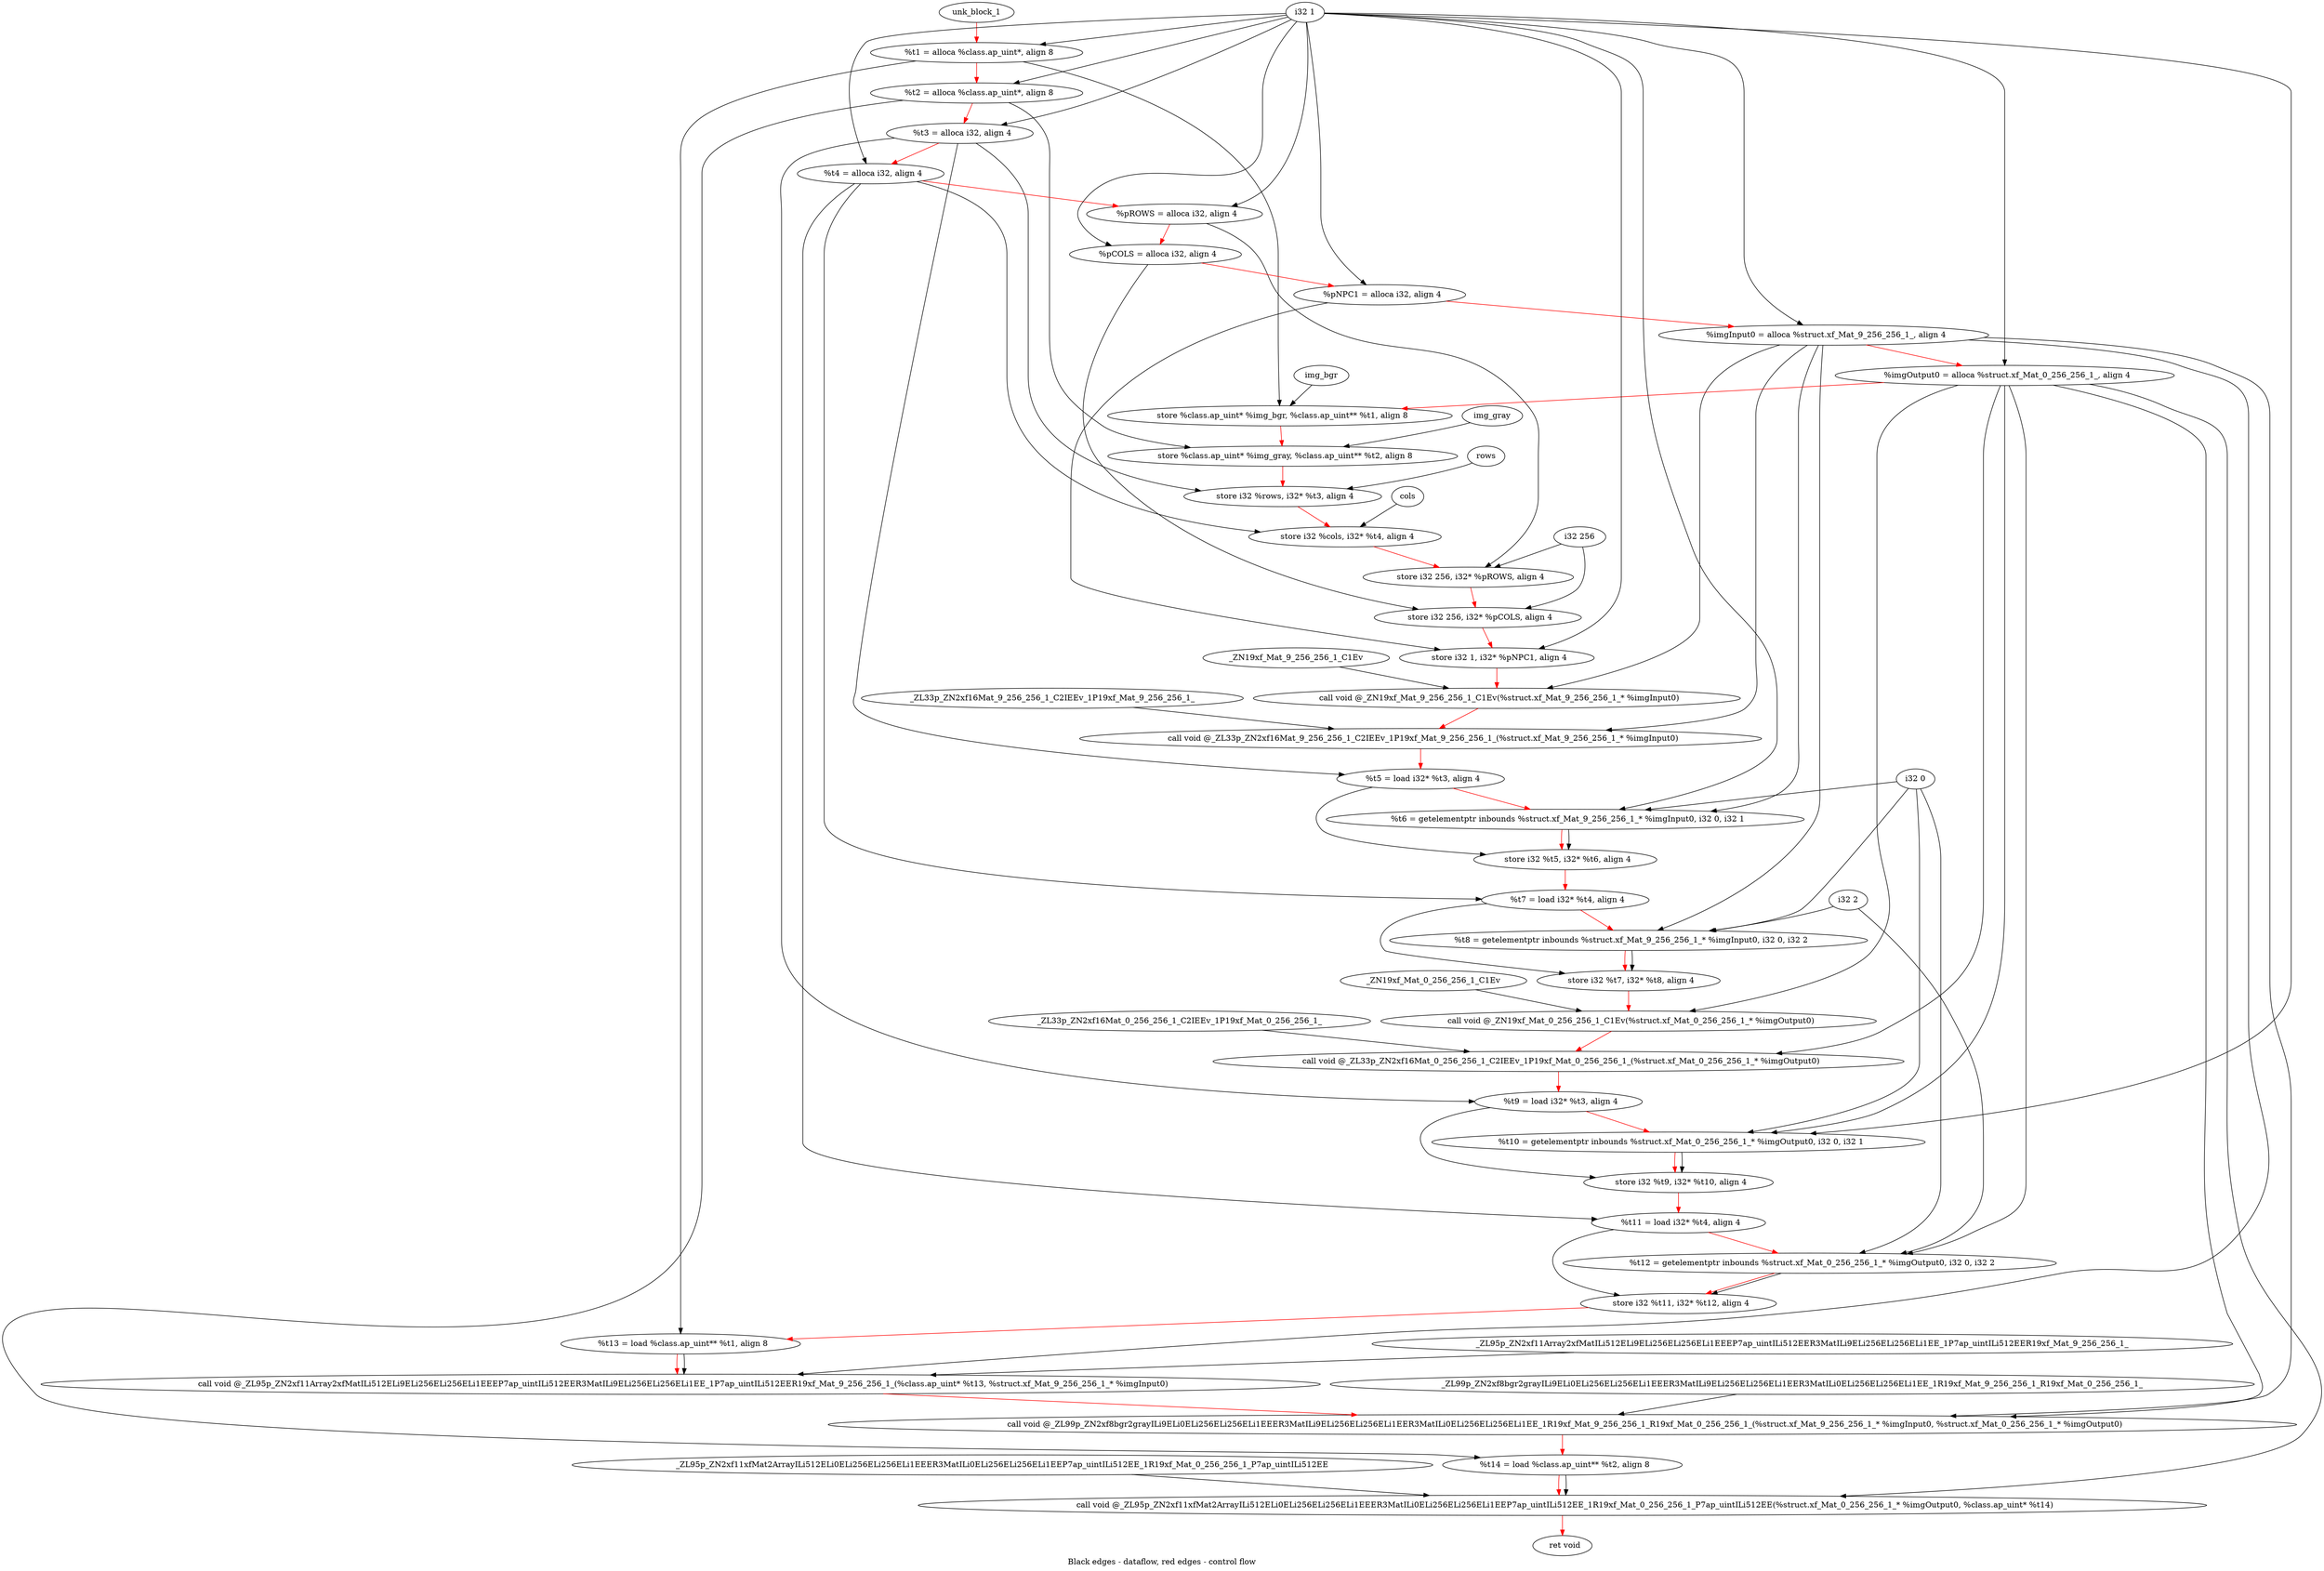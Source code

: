 digraph G {
compound=true
label="Black edges - dataflow, red edges - control flow"
"t1" [label="  %t1 = alloca %class.ap_uint*, align 8"]
"t2" [label="  %t2 = alloca %class.ap_uint*, align 8"]
"t3" [label="  %t3 = alloca i32, align 4"]
"t4" [label="  %t4 = alloca i32, align 4"]
"pROWS" [label="  %pROWS = alloca i32, align 4"]
"pCOLS" [label="  %pCOLS = alloca i32, align 4"]
"pNPC1" [label="  %pNPC1 = alloca i32, align 4"]
"imgInput0" [label="  %imgInput0 = alloca %struct.xf_Mat_9_256_256_1_, align 4"]
"imgOutput0" [label="  %imgOutput0 = alloca %struct.xf_Mat_0_256_256_1_, align 4"]
"_1" [label="  store %class.ap_uint* %img_bgr, %class.ap_uint** %t1, align 8"]
"_2" [label="  store %class.ap_uint* %img_gray, %class.ap_uint** %t2, align 8"]
"_3" [label="  store i32 %rows, i32* %t3, align 4"]
"_4" [label="  store i32 %cols, i32* %t4, align 4"]
"_5" [label="  store i32 256, i32* %pROWS, align 4"]
"_6" [label="  store i32 256, i32* %pCOLS, align 4"]
"_7" [label="  store i32 1, i32* %pNPC1, align 4"]
"_8" [label="  call void @_ZN19xf_Mat_9_256_256_1_C1Ev(%struct.xf_Mat_9_256_256_1_* %imgInput0)"]
"_9" [label="  call void @_ZL33p_ZN2xf16Mat_9_256_256_1_C2IEEv_1P19xf_Mat_9_256_256_1_(%struct.xf_Mat_9_256_256_1_* %imgInput0)"]
"t5" [label="  %t5 = load i32* %t3, align 4"]
"t6" [label="  %t6 = getelementptr inbounds %struct.xf_Mat_9_256_256_1_* %imgInput0, i32 0, i32 1"]
"_10" [label="  store i32 %t5, i32* %t6, align 4"]
"t7" [label="  %t7 = load i32* %t4, align 4"]
"t8" [label="  %t8 = getelementptr inbounds %struct.xf_Mat_9_256_256_1_* %imgInput0, i32 0, i32 2"]
"_11" [label="  store i32 %t7, i32* %t8, align 4"]
"_12" [label="  call void @_ZN19xf_Mat_0_256_256_1_C1Ev(%struct.xf_Mat_0_256_256_1_* %imgOutput0)"]
"_13" [label="  call void @_ZL33p_ZN2xf16Mat_0_256_256_1_C2IEEv_1P19xf_Mat_0_256_256_1_(%struct.xf_Mat_0_256_256_1_* %imgOutput0)"]
"t9" [label="  %t9 = load i32* %t3, align 4"]
"t10" [label="  %t10 = getelementptr inbounds %struct.xf_Mat_0_256_256_1_* %imgOutput0, i32 0, i32 1"]
"_14" [label="  store i32 %t9, i32* %t10, align 4"]
"t11" [label="  %t11 = load i32* %t4, align 4"]
"t12" [label="  %t12 = getelementptr inbounds %struct.xf_Mat_0_256_256_1_* %imgOutput0, i32 0, i32 2"]
"_15" [label="  store i32 %t11, i32* %t12, align 4"]
"t13" [label="  %t13 = load %class.ap_uint** %t1, align 8"]
"_16" [label="  call void @_ZL95p_ZN2xf11Array2xfMatILi512ELi9ELi256ELi256ELi1EEEP7ap_uintILi512EER3MatILi9ELi256ELi256ELi1EE_1P7ap_uintILi512EER19xf_Mat_9_256_256_1_(%class.ap_uint* %t13, %struct.xf_Mat_9_256_256_1_* %imgInput0)"]
"_17" [label="  call void @_ZL99p_ZN2xf8bgr2grayILi9ELi0ELi256ELi256ELi1EEER3MatILi9ELi256ELi256ELi1EER3MatILi0ELi256ELi256ELi1EE_1R19xf_Mat_9_256_256_1_R19xf_Mat_0_256_256_1_(%struct.xf_Mat_9_256_256_1_* %imgInput0, %struct.xf_Mat_0_256_256_1_* %imgOutput0)"]
"t14" [label="  %t14 = load %class.ap_uint** %t2, align 8"]
"_18" [label="  call void @_ZL95p_ZN2xf11xfMat2ArrayILi512ELi0ELi256ELi256ELi1EEER3MatILi0ELi256ELi256ELi1EEP7ap_uintILi512EE_1R19xf_Mat_0_256_256_1_P7ap_uintILi512EE(%struct.xf_Mat_0_256_256_1_* %imgOutput0, %class.ap_uint* %t14)"]
"_19" [label="  ret void"]
"unk_block_1" -> "t1"[color=red]
"i32 1" -> "t1"
"t1" -> "t2"[color=red weight=2]
"i32 1" -> "t2"
"t2" -> "t3"[color=red weight=2]
"i32 1" -> "t3"
"t3" -> "t4"[color=red weight=2]
"i32 1" -> "t4"
"t4" -> "pROWS"[color=red weight=2]
"i32 1" -> "pROWS"
"pROWS" -> "pCOLS"[color=red weight=2]
"i32 1" -> "pCOLS"
"pCOLS" -> "pNPC1"[color=red weight=2]
"i32 1" -> "pNPC1"
"pNPC1" -> "imgInput0"[color=red weight=2]
"i32 1" -> "imgInput0"
"imgInput0" -> "imgOutput0"[color=red weight=2]
"i32 1" -> "imgOutput0"
"imgOutput0" -> "_1"[color=red weight=2]
"img_bgr" -> "_1"
"t1" -> "_1"
"_1" -> "_2"[color=red weight=2]
"img_gray" -> "_2"
"t2" -> "_2"
"_2" -> "_3"[color=red weight=2]
"rows" -> "_3"
"t3" -> "_3"
"_3" -> "_4"[color=red weight=2]
"cols" -> "_4"
"t4" -> "_4"
"_4" -> "_5"[color=red weight=2]
"i32 256" -> "_5"
"pROWS" -> "_5"
"_5" -> "_6"[color=red weight=2]
"i32 256" -> "_6"
"pCOLS" -> "_6"
"_6" -> "_7"[color=red weight=2]
"i32 1" -> "_7"
"pNPC1" -> "_7"
"_7" -> "_8"[color=red weight=2]
"imgInput0" -> "_8"
"_ZN19xf_Mat_9_256_256_1_C1Ev" -> "_8"
"_8" -> "_9"[color=red weight=2]
"imgInput0" -> "_9"
"_ZL33p_ZN2xf16Mat_9_256_256_1_C2IEEv_1P19xf_Mat_9_256_256_1_" -> "_9"
"_9" -> "t5"[color=red weight=2]
"t3" -> "t5"
"t5" -> "t6"[color=red weight=2]
"imgInput0" -> "t6"
"i32 0" -> "t6"
"i32 1" -> "t6"
"t6" -> "_10"[color=red weight=2]
"t5" -> "_10"
"t6" -> "_10"
"_10" -> "t7"[color=red weight=2]
"t4" -> "t7"
"t7" -> "t8"[color=red weight=2]
"imgInput0" -> "t8"
"i32 0" -> "t8"
"i32 2" -> "t8"
"t8" -> "_11"[color=red weight=2]
"t7" -> "_11"
"t8" -> "_11"
"_11" -> "_12"[color=red weight=2]
"imgOutput0" -> "_12"
"_ZN19xf_Mat_0_256_256_1_C1Ev" -> "_12"
"_12" -> "_13"[color=red weight=2]
"imgOutput0" -> "_13"
"_ZL33p_ZN2xf16Mat_0_256_256_1_C2IEEv_1P19xf_Mat_0_256_256_1_" -> "_13"
"_13" -> "t9"[color=red weight=2]
"t3" -> "t9"
"t9" -> "t10"[color=red weight=2]
"imgOutput0" -> "t10"
"i32 0" -> "t10"
"i32 1" -> "t10"
"t10" -> "_14"[color=red weight=2]
"t9" -> "_14"
"t10" -> "_14"
"_14" -> "t11"[color=red weight=2]
"t4" -> "t11"
"t11" -> "t12"[color=red weight=2]
"imgOutput0" -> "t12"
"i32 0" -> "t12"
"i32 2" -> "t12"
"t12" -> "_15"[color=red weight=2]
"t11" -> "_15"
"t12" -> "_15"
"_15" -> "t13"[color=red weight=2]
"t1" -> "t13"
"t13" -> "_16"[color=red weight=2]
"t13" -> "_16"
"imgInput0" -> "_16"
"_ZL95p_ZN2xf11Array2xfMatILi512ELi9ELi256ELi256ELi1EEEP7ap_uintILi512EER3MatILi9ELi256ELi256ELi1EE_1P7ap_uintILi512EER19xf_Mat_9_256_256_1_" -> "_16"
"_16" -> "_17"[color=red weight=2]
"imgInput0" -> "_17"
"imgOutput0" -> "_17"
"_ZL99p_ZN2xf8bgr2grayILi9ELi0ELi256ELi256ELi1EEER3MatILi9ELi256ELi256ELi1EER3MatILi0ELi256ELi256ELi1EE_1R19xf_Mat_9_256_256_1_R19xf_Mat_0_256_256_1_" -> "_17"
"_17" -> "t14"[color=red weight=2]
"t2" -> "t14"
"t14" -> "_18"[color=red weight=2]
"imgOutput0" -> "_18"
"t14" -> "_18"
"_ZL95p_ZN2xf11xfMat2ArrayILi512ELi0ELi256ELi256ELi1EEER3MatILi0ELi256ELi256ELi1EEP7ap_uintILi512EE_1R19xf_Mat_0_256_256_1_P7ap_uintILi512EE" -> "_18"
"_18" -> "_19"[color=red weight=2]

}
